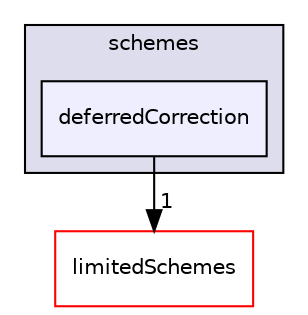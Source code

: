 digraph "src/finiteVolume/interpolation/surfaceInterpolation/schemes/deferredCorrection" {
  bgcolor=transparent;
  compound=true
  node [ fontsize="10", fontname="Helvetica"];
  edge [ labelfontsize="10", labelfontname="Helvetica"];
  subgraph clusterdir_deb7d71175aa940c147966c547ebcb7e {
    graph [ bgcolor="#ddddee", pencolor="black", label="schemes" fontname="Helvetica", fontsize="10", URL="dir_deb7d71175aa940c147966c547ebcb7e.html"]
  dir_022afba2d88f88b858db9008033d40be [shape=box, label="deferredCorrection", style="filled", fillcolor="#eeeeff", pencolor="black", URL="dir_022afba2d88f88b858db9008033d40be.html"];
  }
  dir_3b094e1ce2b3f641da0071aec2c4e694 [shape=box label="limitedSchemes" color="red" URL="dir_3b094e1ce2b3f641da0071aec2c4e694.html"];
  dir_022afba2d88f88b858db9008033d40be->dir_3b094e1ce2b3f641da0071aec2c4e694 [headlabel="1", labeldistance=1.5 headhref="dir_001211_000817.html"];
}
